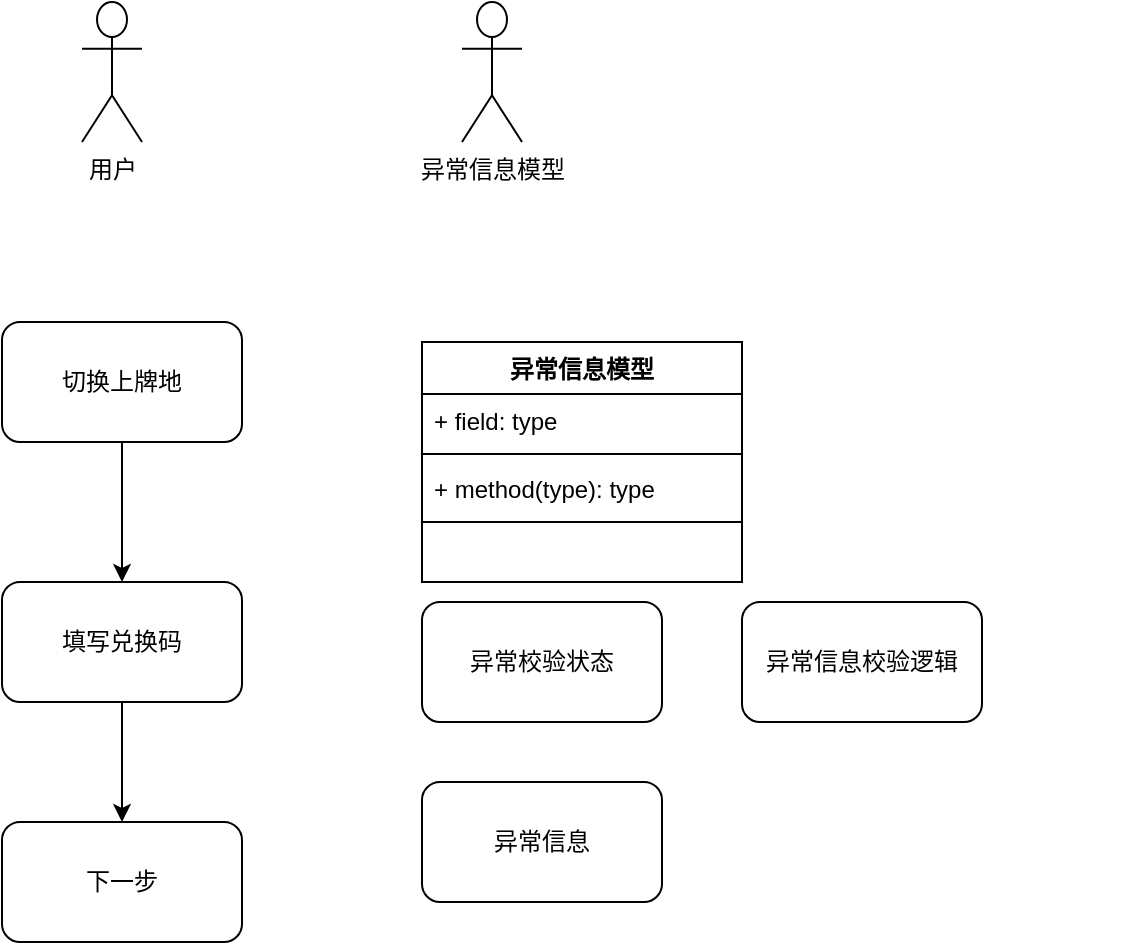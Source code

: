 <mxfile version="17.1.3" type="github">
  <diagram id="edh0Gr9WJt5fcmvjSIRG" name="第 1 页">
    <mxGraphModel dx="946" dy="590" grid="1" gridSize="10" guides="1" tooltips="1" connect="1" arrows="1" fold="1" page="1" pageScale="1" pageWidth="827" pageHeight="1169" math="0" shadow="0">
      <root>
        <mxCell id="0" />
        <mxCell id="1" parent="0" />
        <mxCell id="hAnMu-4EZ9WeH0H2rhAm-10" value="用户" style="shape=umlActor;verticalLabelPosition=bottom;verticalAlign=top;html=1;fontColor=#000000;" vertex="1" parent="1">
          <mxGeometry x="180" y="80" width="30" height="70" as="geometry" />
        </mxCell>
        <mxCell id="hAnMu-4EZ9WeH0H2rhAm-16" style="edgeStyle=orthogonalEdgeStyle;rounded=0;orthogonalLoop=1;jettySize=auto;html=1;entryX=0.5;entryY=0;entryDx=0;entryDy=0;fontColor=#000000;" edge="1" parent="1" source="hAnMu-4EZ9WeH0H2rhAm-13" target="hAnMu-4EZ9WeH0H2rhAm-14">
          <mxGeometry relative="1" as="geometry" />
        </mxCell>
        <mxCell id="hAnMu-4EZ9WeH0H2rhAm-13" value="切换上牌地" style="rounded=1;whiteSpace=wrap;html=1;fontColor=#000000;" vertex="1" parent="1">
          <mxGeometry x="140" y="240" width="120" height="60" as="geometry" />
        </mxCell>
        <mxCell id="hAnMu-4EZ9WeH0H2rhAm-18" style="edgeStyle=orthogonalEdgeStyle;rounded=0;orthogonalLoop=1;jettySize=auto;html=1;exitX=0.5;exitY=1;exitDx=0;exitDy=0;fontColor=#000000;" edge="1" parent="1" source="hAnMu-4EZ9WeH0H2rhAm-14" target="hAnMu-4EZ9WeH0H2rhAm-17">
          <mxGeometry relative="1" as="geometry" />
        </mxCell>
        <mxCell id="hAnMu-4EZ9WeH0H2rhAm-14" value="填写兑换码" style="rounded=1;whiteSpace=wrap;html=1;fontColor=#000000;" vertex="1" parent="1">
          <mxGeometry x="140" y="370" width="120" height="60" as="geometry" />
        </mxCell>
        <mxCell id="hAnMu-4EZ9WeH0H2rhAm-15" value="异常信息模型" style="shape=umlActor;verticalLabelPosition=bottom;verticalAlign=top;html=1;fontColor=#000000;" vertex="1" parent="1">
          <mxGeometry x="370" y="80" width="30" height="70" as="geometry" />
        </mxCell>
        <mxCell id="hAnMu-4EZ9WeH0H2rhAm-17" value="下一步" style="rounded=1;whiteSpace=wrap;html=1;fontColor=#000000;" vertex="1" parent="1">
          <mxGeometry x="140" y="490" width="120" height="60" as="geometry" />
        </mxCell>
        <mxCell id="hAnMu-4EZ9WeH0H2rhAm-20" value="异常信息模型" style="swimlane;fontStyle=1;align=center;verticalAlign=top;childLayout=stackLayout;horizontal=1;startSize=26;horizontalStack=0;resizeParent=1;resizeParentMax=0;resizeLast=0;collapsible=1;marginBottom=0;fontColor=#000000;" vertex="1" parent="1">
          <mxGeometry x="350" y="250" width="160" height="120" as="geometry">
            <mxRectangle x="350" y="250" width="100" height="26" as="alternateBounds" />
          </mxGeometry>
        </mxCell>
        <mxCell id="hAnMu-4EZ9WeH0H2rhAm-21" value="+ field: type" style="text;strokeColor=none;fillColor=none;align=left;verticalAlign=top;spacingLeft=4;spacingRight=4;overflow=hidden;rotatable=0;points=[[0,0.5],[1,0.5]];portConstraint=eastwest;fontColor=#000000;" vertex="1" parent="hAnMu-4EZ9WeH0H2rhAm-20">
          <mxGeometry y="26" width="160" height="26" as="geometry" />
        </mxCell>
        <mxCell id="hAnMu-4EZ9WeH0H2rhAm-22" value="" style="line;strokeWidth=1;fillColor=none;align=left;verticalAlign=middle;spacingTop=-1;spacingLeft=3;spacingRight=3;rotatable=0;labelPosition=right;points=[];portConstraint=eastwest;fontColor=#000000;" vertex="1" parent="hAnMu-4EZ9WeH0H2rhAm-20">
          <mxGeometry y="52" width="160" height="8" as="geometry" />
        </mxCell>
        <mxCell id="hAnMu-4EZ9WeH0H2rhAm-23" value="+ method(type): type" style="text;strokeColor=none;fillColor=none;align=left;verticalAlign=top;spacingLeft=4;spacingRight=4;overflow=hidden;rotatable=0;points=[[0,0.5],[1,0.5]];portConstraint=eastwest;fontColor=#000000;" vertex="1" parent="hAnMu-4EZ9WeH0H2rhAm-20">
          <mxGeometry y="60" width="160" height="26" as="geometry" />
        </mxCell>
        <mxCell id="hAnMu-4EZ9WeH0H2rhAm-45" value="" style="line;strokeWidth=1;fillColor=none;align=left;verticalAlign=middle;spacingTop=-1;spacingLeft=3;spacingRight=3;rotatable=0;labelPosition=right;points=[];portConstraint=eastwest;fontColor=#000000;" vertex="1" parent="hAnMu-4EZ9WeH0H2rhAm-20">
          <mxGeometry y="86" width="160" height="8" as="geometry" />
        </mxCell>
        <mxCell id="hAnMu-4EZ9WeH0H2rhAm-46" style="text;strokeColor=none;fillColor=none;align=left;verticalAlign=top;spacingLeft=4;spacingRight=4;overflow=hidden;rotatable=0;points=[[0,0.5],[1,0.5]];portConstraint=eastwest;fontColor=#000000;" vertex="1" parent="hAnMu-4EZ9WeH0H2rhAm-20">
          <mxGeometry y="94" width="160" height="26" as="geometry" />
        </mxCell>
        <mxCell id="hAnMu-4EZ9WeH0H2rhAm-40" style="text;strokeColor=none;fillColor=none;align=left;verticalAlign=top;spacingLeft=4;spacingRight=4;overflow=hidden;rotatable=0;points=[[0,0.5],[1,0.5]];portConstraint=eastwest;fontColor=#000000;container=0;" vertex="1" parent="1">
          <mxGeometry x="560" y="330" width="140" height="26" as="geometry" />
        </mxCell>
        <mxCell id="hAnMu-4EZ9WeH0H2rhAm-47" value="异常校验状态" style="rounded=1;whiteSpace=wrap;html=1;fontColor=#000000;" vertex="1" parent="1">
          <mxGeometry x="350" y="380" width="120" height="60" as="geometry" />
        </mxCell>
        <mxCell id="hAnMu-4EZ9WeH0H2rhAm-48" value="异常信息" style="rounded=1;whiteSpace=wrap;html=1;fontColor=#000000;" vertex="1" parent="1">
          <mxGeometry x="350" y="470" width="120" height="60" as="geometry" />
        </mxCell>
        <mxCell id="hAnMu-4EZ9WeH0H2rhAm-49" value="异常信息校验逻辑" style="rounded=1;whiteSpace=wrap;html=1;fontColor=#000000;" vertex="1" parent="1">
          <mxGeometry x="510" y="380" width="120" height="60" as="geometry" />
        </mxCell>
      </root>
    </mxGraphModel>
  </diagram>
</mxfile>
